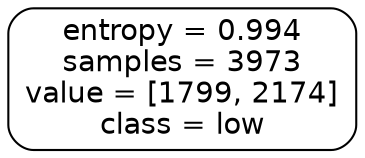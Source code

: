 
digraph Tree {
node [shape=box, style="filled, rounded", color="black", fontname=helvetica] ;
edge [fontname=helvetica] ;
0 [label=<entropy = 0.994<br/>samples = 3973<br/>value = [1799, 2174]<br/>class = low> , fillcolor="#FFFFFFFF"] ;

}
